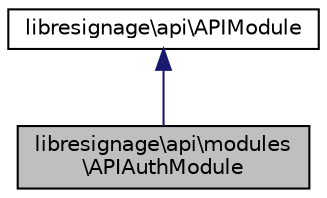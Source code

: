 digraph "libresignage\api\modules\APIAuthModule"
{
  edge [fontname="Helvetica",fontsize="10",labelfontname="Helvetica",labelfontsize="10"];
  node [fontname="Helvetica",fontsize="10",shape=record];
  Node2 [label="libresignage\\api\\modules\l\\APIAuthModule",height=0.2,width=0.4,color="black", fillcolor="grey75", style="filled", fontcolor="black"];
  Node3 -> Node2 [dir="back",color="midnightblue",fontsize="10",style="solid"];
  Node3 [label="libresignage\\api\\APIModule",height=0.2,width=0.4,color="black", fillcolor="white", style="filled",URL="$classlibresignage_1_1api_1_1APIModule.html"];
}
